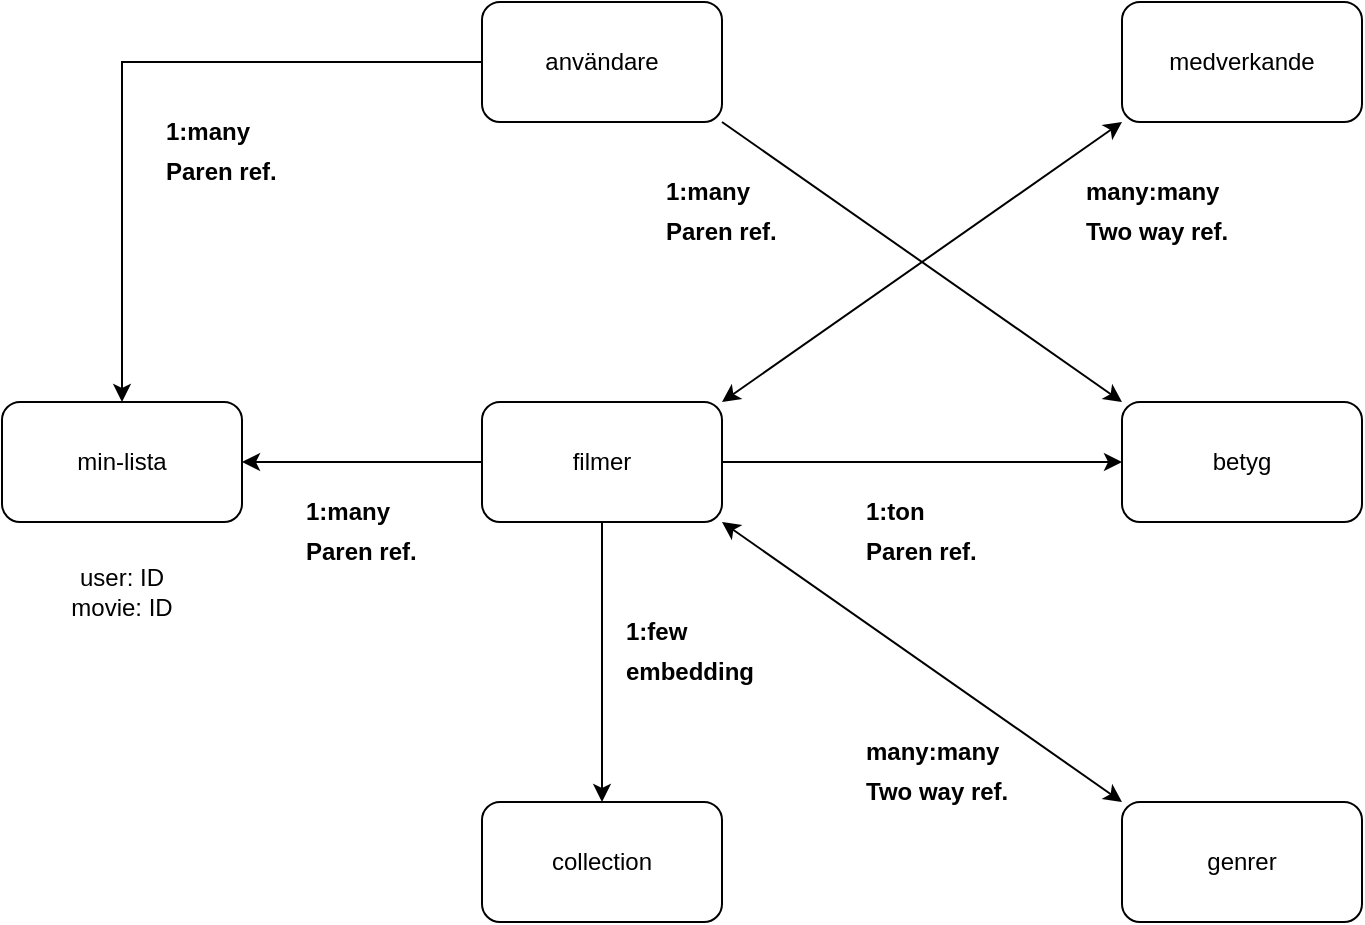 <mxfile version="20.7.4" type="github">
  <diagram id="kRQHEmVFk9vwEeQlEKRJ" name="Sida-1">
    <mxGraphModel dx="794" dy="462" grid="1" gridSize="10" guides="1" tooltips="1" connect="1" arrows="1" fold="1" page="1" pageScale="1" pageWidth="827" pageHeight="1169" math="0" shadow="0">
      <root>
        <mxCell id="0" />
        <mxCell id="1" parent="0" />
        <mxCell id="2rV7mnCdzsJ6kiWfiuRv-1" value="medverkande" style="rounded=1;whiteSpace=wrap;html=1;" vertex="1" parent="1">
          <mxGeometry x="560" y="40" width="120" height="60" as="geometry" />
        </mxCell>
        <mxCell id="2rV7mnCdzsJ6kiWfiuRv-9" style="edgeStyle=orthogonalEdgeStyle;rounded=0;orthogonalLoop=1;jettySize=auto;html=1;" edge="1" parent="1" source="2rV7mnCdzsJ6kiWfiuRv-2" target="2rV7mnCdzsJ6kiWfiuRv-6">
          <mxGeometry relative="1" as="geometry" />
        </mxCell>
        <mxCell id="2rV7mnCdzsJ6kiWfiuRv-2" value="användare" style="rounded=1;whiteSpace=wrap;html=1;" vertex="1" parent="1">
          <mxGeometry x="240" y="40" width="120" height="60" as="geometry" />
        </mxCell>
        <mxCell id="2rV7mnCdzsJ6kiWfiuRv-14" style="edgeStyle=orthogonalEdgeStyle;rounded=0;orthogonalLoop=1;jettySize=auto;html=1;" edge="1" parent="1" source="2rV7mnCdzsJ6kiWfiuRv-4" target="2rV7mnCdzsJ6kiWfiuRv-6">
          <mxGeometry relative="1" as="geometry" />
        </mxCell>
        <mxCell id="2rV7mnCdzsJ6kiWfiuRv-19" style="edgeStyle=orthogonalEdgeStyle;rounded=0;orthogonalLoop=1;jettySize=auto;html=1;" edge="1" parent="1" source="2rV7mnCdzsJ6kiWfiuRv-4" target="2rV7mnCdzsJ6kiWfiuRv-5">
          <mxGeometry relative="1" as="geometry" />
        </mxCell>
        <mxCell id="2rV7mnCdzsJ6kiWfiuRv-20" style="edgeStyle=orthogonalEdgeStyle;rounded=0;orthogonalLoop=1;jettySize=auto;html=1;entryX=0.5;entryY=0;entryDx=0;entryDy=0;" edge="1" parent="1" source="2rV7mnCdzsJ6kiWfiuRv-4" target="2rV7mnCdzsJ6kiWfiuRv-8">
          <mxGeometry relative="1" as="geometry" />
        </mxCell>
        <mxCell id="2rV7mnCdzsJ6kiWfiuRv-4" value="filmer" style="rounded=1;whiteSpace=wrap;html=1;" vertex="1" parent="1">
          <mxGeometry x="240" y="240" width="120" height="60" as="geometry" />
        </mxCell>
        <mxCell id="2rV7mnCdzsJ6kiWfiuRv-5" value="betyg" style="rounded=1;whiteSpace=wrap;html=1;" vertex="1" parent="1">
          <mxGeometry x="560" y="240" width="120" height="60" as="geometry" />
        </mxCell>
        <mxCell id="2rV7mnCdzsJ6kiWfiuRv-6" value="min-lista" style="rounded=1;whiteSpace=wrap;html=1;" vertex="1" parent="1">
          <mxGeometry y="240" width="120" height="60" as="geometry" />
        </mxCell>
        <mxCell id="2rV7mnCdzsJ6kiWfiuRv-7" value="genrer" style="rounded=1;whiteSpace=wrap;html=1;" vertex="1" parent="1">
          <mxGeometry x="560" y="440" width="120" height="60" as="geometry" />
        </mxCell>
        <mxCell id="2rV7mnCdzsJ6kiWfiuRv-8" value="collection" style="rounded=1;whiteSpace=wrap;html=1;" vertex="1" parent="1">
          <mxGeometry x="240" y="440" width="120" height="60" as="geometry" />
        </mxCell>
        <mxCell id="2rV7mnCdzsJ6kiWfiuRv-10" value="&lt;b&gt;1:many&lt;/b&gt;" style="text;html=1;strokeColor=none;fillColor=none;align=left;verticalAlign=middle;whiteSpace=wrap;rounded=0;" vertex="1" parent="1">
          <mxGeometry x="80" y="90" width="60" height="30" as="geometry" />
        </mxCell>
        <mxCell id="2rV7mnCdzsJ6kiWfiuRv-18" value="" style="endArrow=classic;startArrow=classic;html=1;rounded=0;entryX=0;entryY=1;entryDx=0;entryDy=0;exitX=1;exitY=0;exitDx=0;exitDy=0;" edge="1" parent="1" source="2rV7mnCdzsJ6kiWfiuRv-4" target="2rV7mnCdzsJ6kiWfiuRv-1">
          <mxGeometry width="50" height="50" relative="1" as="geometry">
            <mxPoint x="310" y="210" as="sourcePoint" />
            <mxPoint x="360" y="160" as="targetPoint" />
          </mxGeometry>
        </mxCell>
        <mxCell id="2rV7mnCdzsJ6kiWfiuRv-21" value="" style="endArrow=classic;startArrow=classic;html=1;rounded=0;entryX=1;entryY=1;entryDx=0;entryDy=0;exitX=0;exitY=0;exitDx=0;exitDy=0;" edge="1" parent="1" source="2rV7mnCdzsJ6kiWfiuRv-7" target="2rV7mnCdzsJ6kiWfiuRv-4">
          <mxGeometry width="50" height="50" relative="1" as="geometry">
            <mxPoint x="260" y="370" as="sourcePoint" />
            <mxPoint x="310" y="320" as="targetPoint" />
          </mxGeometry>
        </mxCell>
        <mxCell id="2rV7mnCdzsJ6kiWfiuRv-22" value="" style="endArrow=classic;html=1;rounded=0;exitX=1;exitY=1;exitDx=0;exitDy=0;entryX=0;entryY=0;entryDx=0;entryDy=0;" edge="1" parent="1" source="2rV7mnCdzsJ6kiWfiuRv-2" target="2rV7mnCdzsJ6kiWfiuRv-5">
          <mxGeometry width="50" height="50" relative="1" as="geometry">
            <mxPoint x="400" y="230" as="sourcePoint" />
            <mxPoint x="450" y="180" as="targetPoint" />
          </mxGeometry>
        </mxCell>
        <mxCell id="2rV7mnCdzsJ6kiWfiuRv-23" value="&lt;b&gt;Paren ref.&lt;/b&gt;" style="text;html=1;strokeColor=none;fillColor=none;align=left;verticalAlign=middle;whiteSpace=wrap;rounded=0;" vertex="1" parent="1">
          <mxGeometry x="80" y="110" width="60" height="30" as="geometry" />
        </mxCell>
        <mxCell id="2rV7mnCdzsJ6kiWfiuRv-25" value="&lt;b&gt;Paren ref.&lt;/b&gt;" style="text;html=1;strokeColor=none;fillColor=none;align=left;verticalAlign=middle;whiteSpace=wrap;rounded=0;" vertex="1" parent="1">
          <mxGeometry x="150" y="300" width="60" height="30" as="geometry" />
        </mxCell>
        <mxCell id="2rV7mnCdzsJ6kiWfiuRv-26" value="&lt;b&gt;1:many&lt;/b&gt;" style="text;html=1;strokeColor=none;fillColor=none;align=left;verticalAlign=middle;whiteSpace=wrap;rounded=0;" vertex="1" parent="1">
          <mxGeometry x="150" y="280" width="60" height="30" as="geometry" />
        </mxCell>
        <mxCell id="2rV7mnCdzsJ6kiWfiuRv-28" value="user: ID&lt;br&gt;movie: ID" style="text;html=1;strokeColor=none;fillColor=none;align=center;verticalAlign=middle;whiteSpace=wrap;rounded=0;" vertex="1" parent="1">
          <mxGeometry x="30" y="320" width="60" height="30" as="geometry" />
        </mxCell>
        <mxCell id="2rV7mnCdzsJ6kiWfiuRv-29" value="&lt;b&gt;1:few&lt;/b&gt;" style="text;html=1;strokeColor=none;fillColor=none;align=left;verticalAlign=middle;whiteSpace=wrap;rounded=0;" vertex="1" parent="1">
          <mxGeometry x="310" y="340" width="60" height="30" as="geometry" />
        </mxCell>
        <mxCell id="2rV7mnCdzsJ6kiWfiuRv-30" value="&lt;b&gt;embedding&lt;/b&gt;" style="text;html=1;strokeColor=none;fillColor=none;align=left;verticalAlign=middle;whiteSpace=wrap;rounded=0;" vertex="1" parent="1">
          <mxGeometry x="310" y="360" width="60" height="30" as="geometry" />
        </mxCell>
        <mxCell id="2rV7mnCdzsJ6kiWfiuRv-31" value="&lt;b&gt;Two way ref.&lt;/b&gt;" style="text;html=1;strokeColor=none;fillColor=none;align=left;verticalAlign=middle;whiteSpace=wrap;rounded=0;" vertex="1" parent="1">
          <mxGeometry x="540" y="140" width="80" height="30" as="geometry" />
        </mxCell>
        <mxCell id="2rV7mnCdzsJ6kiWfiuRv-32" value="&lt;b&gt;many:many&lt;/b&gt;" style="text;html=1;strokeColor=none;fillColor=none;align=left;verticalAlign=middle;whiteSpace=wrap;rounded=0;" vertex="1" parent="1">
          <mxGeometry x="540" y="120" width="60" height="30" as="geometry" />
        </mxCell>
        <mxCell id="2rV7mnCdzsJ6kiWfiuRv-33" value="&lt;b&gt;Paren ref.&lt;/b&gt;" style="text;html=1;strokeColor=none;fillColor=none;align=left;verticalAlign=middle;whiteSpace=wrap;rounded=0;" vertex="1" parent="1">
          <mxGeometry x="430" y="300" width="60" height="30" as="geometry" />
        </mxCell>
        <mxCell id="2rV7mnCdzsJ6kiWfiuRv-34" value="&lt;b&gt;1:ton&lt;/b&gt;" style="text;html=1;strokeColor=none;fillColor=none;align=left;verticalAlign=middle;whiteSpace=wrap;rounded=0;" vertex="1" parent="1">
          <mxGeometry x="430" y="280" width="60" height="30" as="geometry" />
        </mxCell>
        <mxCell id="2rV7mnCdzsJ6kiWfiuRv-35" value="&lt;b&gt;Two way ref.&lt;/b&gt;" style="text;html=1;strokeColor=none;fillColor=none;align=left;verticalAlign=middle;whiteSpace=wrap;rounded=0;" vertex="1" parent="1">
          <mxGeometry x="430" y="420" width="80" height="30" as="geometry" />
        </mxCell>
        <mxCell id="2rV7mnCdzsJ6kiWfiuRv-36" value="&lt;b&gt;many:many&lt;/b&gt;" style="text;html=1;strokeColor=none;fillColor=none;align=left;verticalAlign=middle;whiteSpace=wrap;rounded=0;" vertex="1" parent="1">
          <mxGeometry x="430" y="400" width="60" height="30" as="geometry" />
        </mxCell>
        <mxCell id="2rV7mnCdzsJ6kiWfiuRv-37" value="&lt;b&gt;Paren ref.&lt;/b&gt;" style="text;html=1;strokeColor=none;fillColor=none;align=left;verticalAlign=middle;whiteSpace=wrap;rounded=0;" vertex="1" parent="1">
          <mxGeometry x="330" y="140" width="60" height="30" as="geometry" />
        </mxCell>
        <mxCell id="2rV7mnCdzsJ6kiWfiuRv-38" value="&lt;b&gt;1:many&lt;/b&gt;" style="text;html=1;strokeColor=none;fillColor=none;align=left;verticalAlign=middle;whiteSpace=wrap;rounded=0;" vertex="1" parent="1">
          <mxGeometry x="330" y="120" width="60" height="30" as="geometry" />
        </mxCell>
      </root>
    </mxGraphModel>
  </diagram>
</mxfile>

